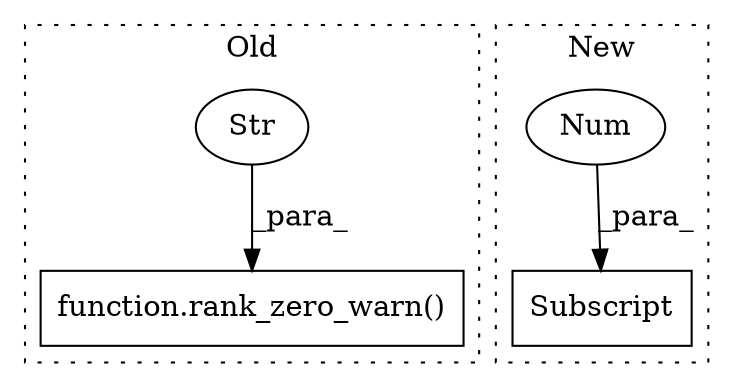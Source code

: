 digraph G {
subgraph cluster0 {
1 [label="function.rank_zero_warn()" a="75" s="12885,13189" l="28,10" shape="box"];
3 [label="Str" a="66" s="12913" l="276" shape="ellipse"];
label = "Old";
style="dotted";
}
subgraph cluster1 {
2 [label="Subscript" a="63" s="12381,0" l="31,0" shape="box"];
4 [label="Num" a="76" s="12410" l="1" shape="ellipse"];
label = "New";
style="dotted";
}
3 -> 1 [label="_para_"];
4 -> 2 [label="_para_"];
}